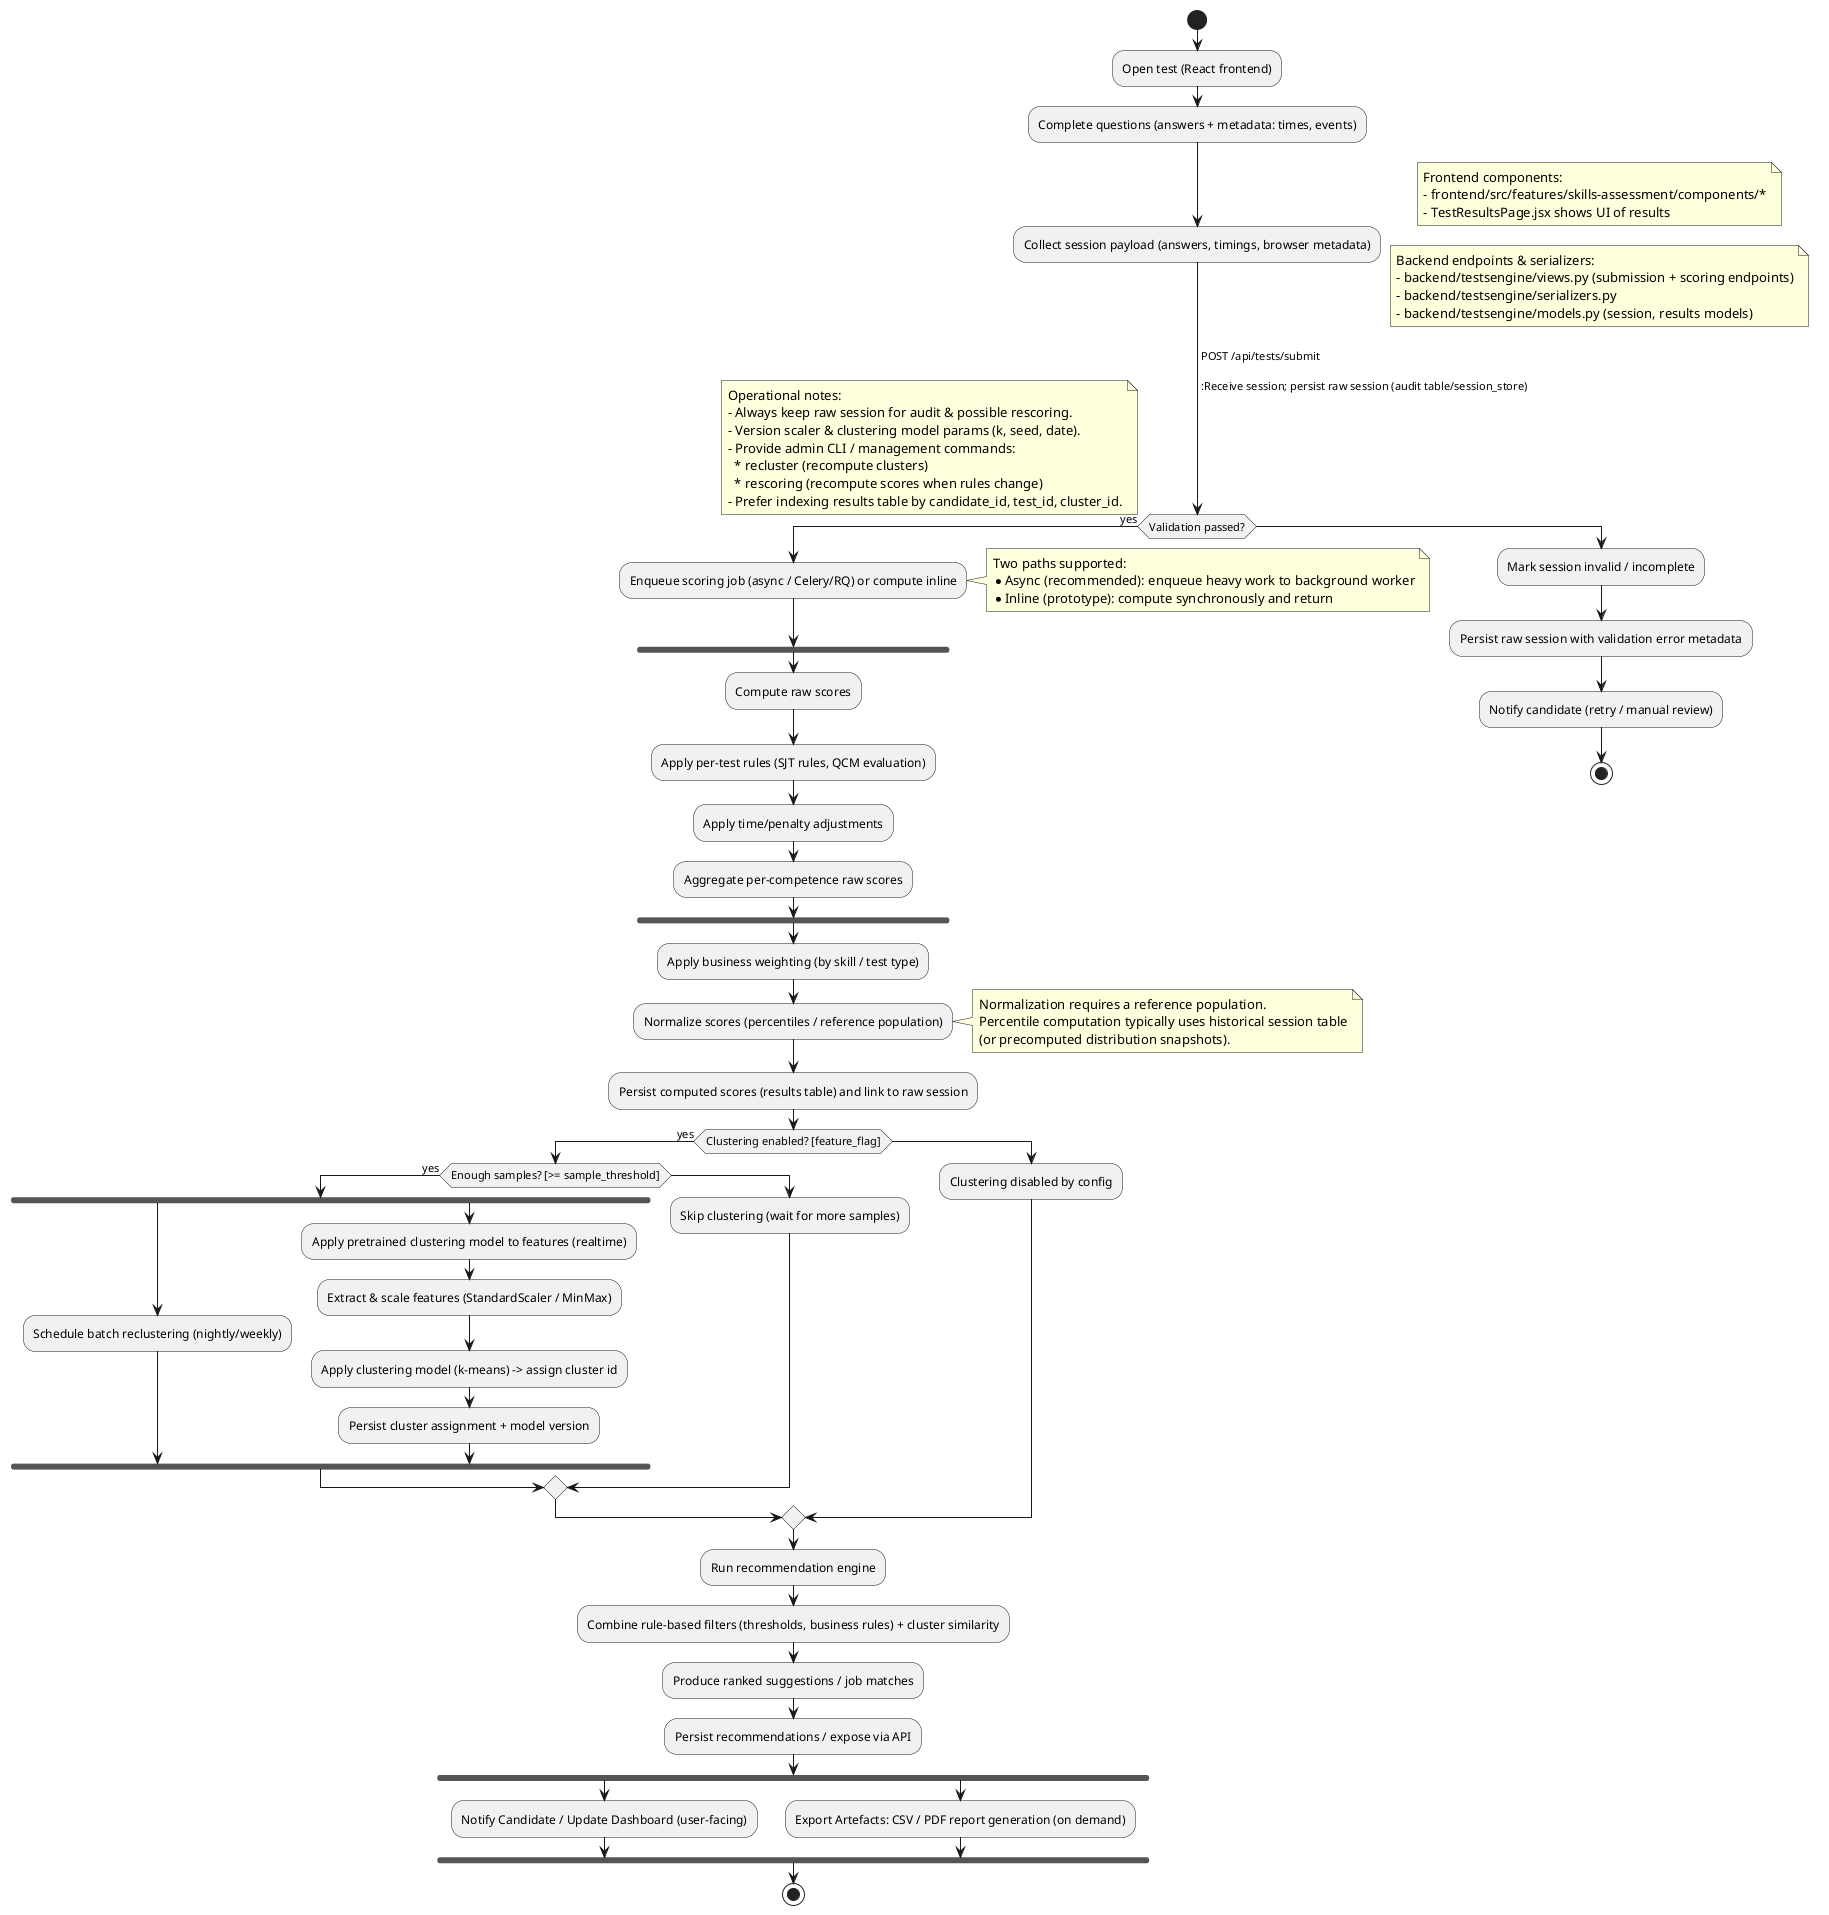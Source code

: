 @startuml
start

:Open test (React frontend);
:Complete questions (answers + metadata: times, events);

:Collect session payload (answers, timings, browser metadata);
note right
  Frontend components:
  - frontend/src/features/skills-assessment/components/*
  - TestResultsPage.jsx shows UI of results
end note

-> POST /api/tests/submit

:Receive session; persist raw session (audit table/session_store);
note right
  Backend endpoints & serializers:
  - backend/testsengine/views.py (submission + scoring endpoints)
  - backend/testsengine/serializers.py
  - backend/testsengine/models.py (session, results models)
end note

if (Validation passed?) then (yes)
  :Enqueue scoring job (async / Celery/RQ) or compute inline;
  note right
    Two paths supported:
    * Async (recommended): enqueue heavy work to background worker
    * Inline (prototype): compute synchronously and return
  end note

  fork
    :Compute raw scores;
    :Apply per-test rules (SJT rules, QCM evaluation);
    :Apply time/penalty adjustments;
    :Aggregate per-competence raw scores;
  end fork

  :Apply business weighting (by skill / test type);
  :Normalize scores (percentiles / reference population);
  note right
    Normalization requires a reference population.
    Percentile computation typically uses historical session table
    (or precomputed distribution snapshots).
  end note

  :Persist computed scores (results table) and link to raw session;

  if (Clustering enabled? [feature_flag]) then (yes)
    if (Enough samples? [>= sample_threshold]) then (yes)
      fork
        :Schedule batch reclustering (nightly/weekly);
      fork again
        :Apply pretrained clustering model to features (realtime);
        :Extract & scale features (StandardScaler / MinMax);
        :Apply clustering model (k-means) -> assign cluster id;
        :Persist cluster assignment + model version;
      end fork
    else
      :Skip clustering (wait for more samples);
    endif
  else
    :Clustering disabled by config;
  endif

  :Run recommendation engine;
  :Combine rule-based filters (thresholds, business rules) + cluster similarity;
  :Produce ranked suggestions / job matches;
  :Persist recommendations / expose via API;

  fork
    :Notify Candidate / Update Dashboard (user-facing);
  fork again
    :Export Artefacts: CSV / PDF report generation (on demand);
  end fork

  stop
else
  :Mark session invalid / incomplete;
  :Persist raw session with validation error metadata;
  :Notify candidate (retry / manual review);
  stop
endif

note left
  Operational notes:
  - Always keep raw session for audit & possible rescoring.
  - Version scaler & clustering model params (k, seed, date).
  - Provide admin CLI / management commands:
    * recluster (recompute clusters)
    * rescoring (recompute scores when rules change)
  - Prefer indexing results table by candidate_id, test_id, cluster_id.
end note

@enduml
